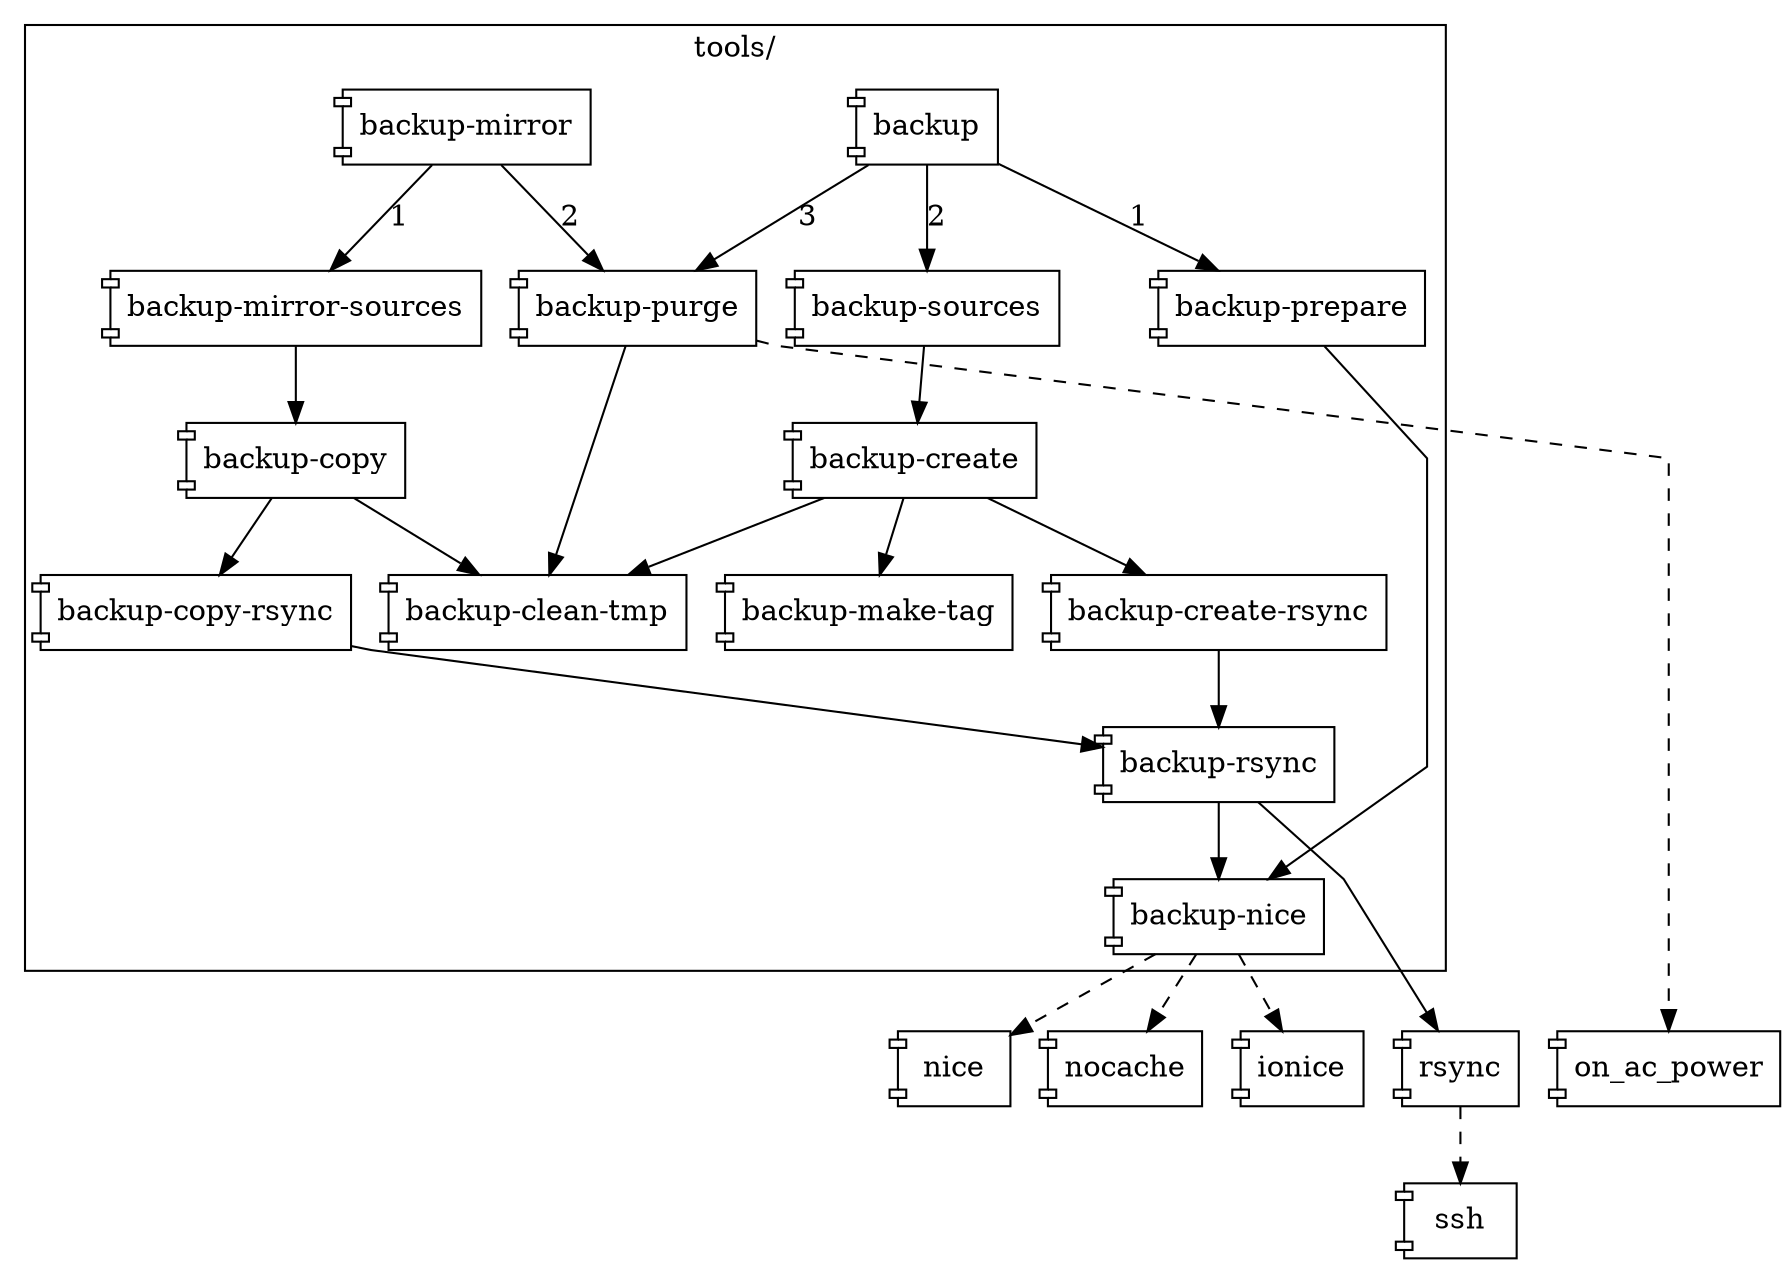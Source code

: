 digraph "rsync-backup" {
	graph	[ splines = polyline ]
	node	[ shape = component ]
	subgraph "cluster:tools" {
		graph	[ label = "tools/" ]
		node	[ target = "_parent", URL = "../#\N" ]
		"backup"		-> "backup-prepare"		[ label = 1 ]
		"backup"		-> "backup-sources"		[ label = 2 ]
		"backup"		-> "backup-purge"		[ label = 3 ]
		"backup-copy"		-> "backup-clean-tmp"
		"backup-copy"		-> "backup-copy-rsync"
		"backup-copy-rsync"	-> "backup-rsync"
		"backup-create"		-> "backup-clean-tmp"
		"backup-create"		-> "backup-create-rsync"
		"backup-create"		-> "backup-make-tag"
		"backup-create-rsync"	-> "backup-rsync"
		"backup-mirror"		-> "backup-mirror-sources"	[ label = 1 ]
		"backup-mirror"		-> "backup-purge"		[ label = 2 ]
		"backup-mirror-sources"	-> "backup-copy"
		"backup-prepare"	-> "backup-nice"		[ minlen = 4 ]
		"backup-purge"		-> "backup-clean-tmp"
		"backup-rsync"		-> "backup-nice"
		"backup-sources"	-> "backup-create"
	}
	"backup-nice"	-> "ionice"		[ style = dashed ]
	"backup-nice"	-> "nice"		[ style = dashed ]
	"backup-nice"	-> "nocache"		[ style = dashed ]
	"backup-purge"	-> "on_ac_power"	[ minlen = 5, style = dashed ]
	"backup-rsync"	-> "rsync"		[ minlen = 2 ]
	"rsync"		-> "ssh"		[ style = dashed ]
}
